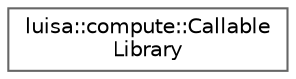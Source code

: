 digraph "类继承关系图"
{
 // LATEX_PDF_SIZE
  bgcolor="transparent";
  edge [fontname=Helvetica,fontsize=10,labelfontname=Helvetica,labelfontsize=10];
  node [fontname=Helvetica,fontsize=10,shape=box,height=0.2,width=0.4];
  rankdir="LR";
  Node0 [id="Node000000",label="luisa::compute::Callable\lLibrary",height=0.2,width=0.4,color="grey40", fillcolor="white", style="filled",URL="$classluisa_1_1compute_1_1_callable_library.html",tooltip=" "];
}
